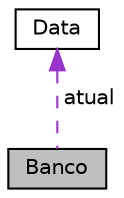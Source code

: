 digraph "Banco"
{
  edge [fontname="Helvetica",fontsize="10",labelfontname="Helvetica",labelfontsize="10"];
  node [fontname="Helvetica",fontsize="10",shape=record];
  Node1 [label="Banco",height=0.2,width=0.4,color="black", fillcolor="grey75", style="filled", fontcolor="black"];
  Node2 -> Node1 [dir="back",color="darkorchid3",fontsize="10",style="dashed",label=" atual" ,fontname="Helvetica"];
  Node2 [label="Data",height=0.2,width=0.4,color="black", fillcolor="white", style="filled",URL="$class_data.html"];
}
